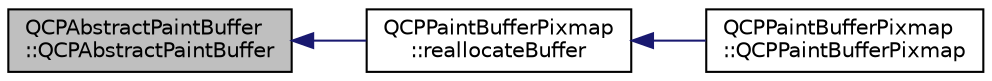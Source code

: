 digraph "QCPAbstractPaintBuffer::QCPAbstractPaintBuffer"
{
  edge [fontname="Helvetica",fontsize="10",labelfontname="Helvetica",labelfontsize="10"];
  node [fontname="Helvetica",fontsize="10",shape=record];
  rankdir="LR";
  Node1 [label="QCPAbstractPaintBuffer\l::QCPAbstractPaintBuffer",height=0.2,width=0.4,color="black", fillcolor="grey75", style="filled", fontcolor="black"];
  Node1 -> Node2 [dir="back",color="midnightblue",fontsize="10",style="solid",fontname="Helvetica"];
  Node2 [label="QCPPaintBufferPixmap\l::reallocateBuffer",height=0.2,width=0.4,color="black", fillcolor="white", style="filled",URL="$class_q_c_p_paint_buffer_pixmap.html#ad49f3205ba3463b1c44f8db3cfcc90f0"];
  Node2 -> Node3 [dir="back",color="midnightblue",fontsize="10",style="solid",fontname="Helvetica"];
  Node3 [label="QCPPaintBufferPixmap\l::QCPPaintBufferPixmap",height=0.2,width=0.4,color="black", fillcolor="white", style="filled",URL="$class_q_c_p_paint_buffer_pixmap.html#aef0224e03b9285509391fcd61a8e6844"];
}
